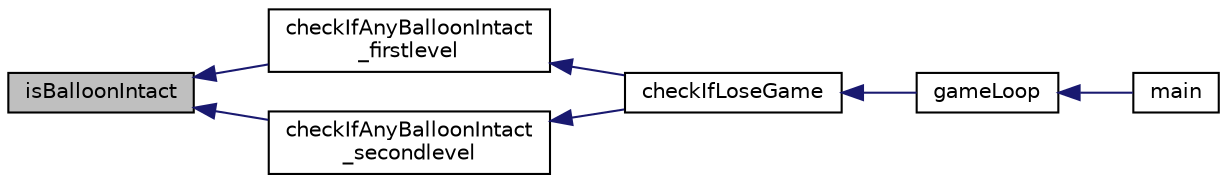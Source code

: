 digraph "isBalloonIntact"
{
  edge [fontname="Helvetica",fontsize="10",labelfontname="Helvetica",labelfontsize="10"];
  node [fontname="Helvetica",fontsize="10",shape=record];
  rankdir="LR";
  Node62 [label="isBalloonIntact",height=0.2,width=0.4,color="black", fillcolor="grey75", style="filled", fontcolor="black"];
  Node62 -> Node63 [dir="back",color="midnightblue",fontsize="10",style="solid",fontname="Helvetica"];
  Node63 [label="checkIfAnyBalloonIntact\l_firstlevel",height=0.2,width=0.4,color="black", fillcolor="white", style="filled",URL="$group___bow.html#gafa0fe720554baed8d060ed1eb8360ccb",tooltip="Checks if there are any intact balloons flying around in the first stage of the game. "];
  Node63 -> Node64 [dir="back",color="midnightblue",fontsize="10",style="solid",fontname="Helvetica"];
  Node64 [label="checkIfLoseGame",height=0.2,width=0.4,color="black", fillcolor="white", style="filled",URL="$group___bow.html#gae1478322c95e50e2bef35997cc5617d5",tooltip="Checks if the game is lost. "];
  Node64 -> Node65 [dir="back",color="midnightblue",fontsize="10",style="solid",fontname="Helvetica"];
  Node65 [label="gameLoop",height=0.2,width=0.4,color="black", fillcolor="white", style="filled",URL="$group___bow.html#gae3fcb6ab83836a82d8ab58a853667cba",tooltip="Main function for the game. Controls all interrupts of the peripherals and calls auxiliary functions..."];
  Node65 -> Node66 [dir="back",color="midnightblue",fontsize="10",style="solid",fontname="Helvetica"];
  Node66 [label="main",height=0.2,width=0.4,color="black", fillcolor="white", style="filled",URL="$main_8c.html#ae66f6b31b5ad750f1fe042a706a4e3d4"];
  Node62 -> Node67 [dir="back",color="midnightblue",fontsize="10",style="solid",fontname="Helvetica"];
  Node67 [label="checkIfAnyBalloonIntact\l_secondlevel",height=0.2,width=0.4,color="black", fillcolor="white", style="filled",URL="$group___bow.html#ga0817c0ea0746be9d275a5eea39ddb4a2",tooltip="Checks if there are any intact balloons flying around in the second stage of the game. "];
  Node67 -> Node64 [dir="back",color="midnightblue",fontsize="10",style="solid",fontname="Helvetica"];
}

